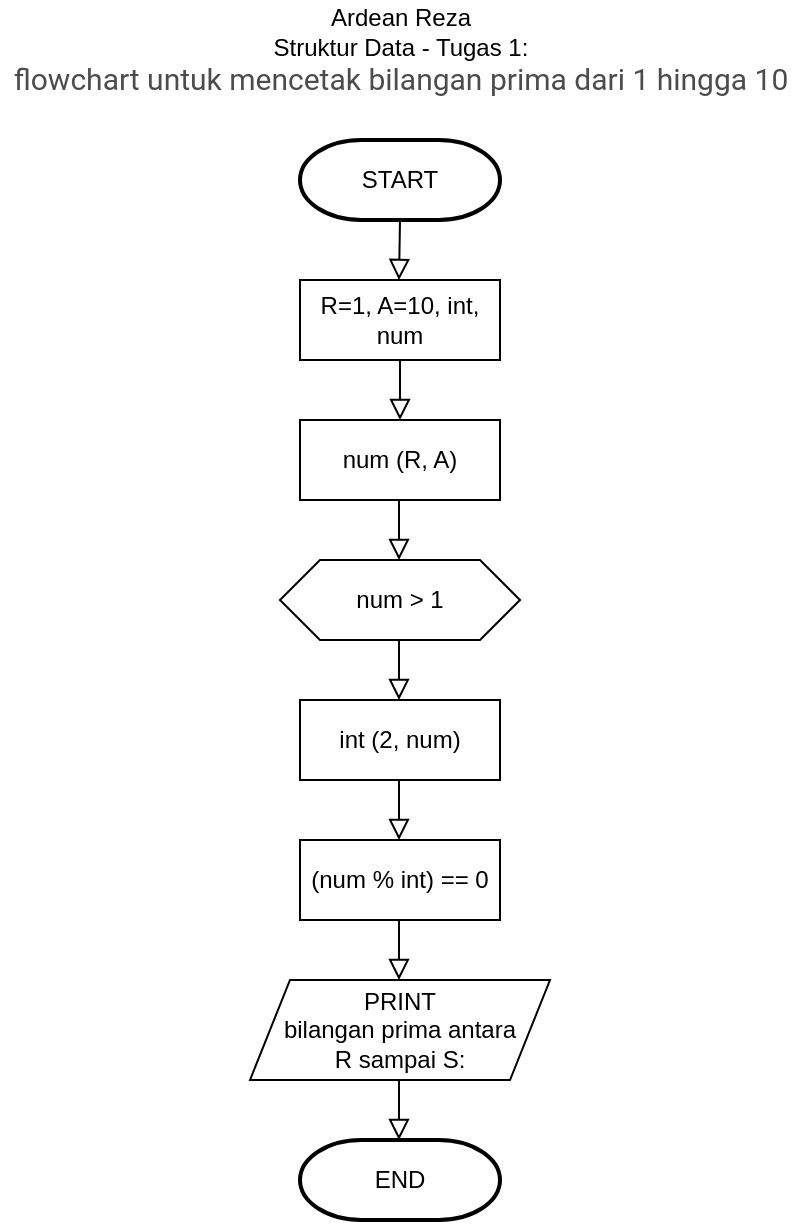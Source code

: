 <mxfile version="14.4.7" type="github">
  <diagram id="C5RBs43oDa-KdzZeNtuy" name="Page-1">
    <mxGraphModel dx="1501" dy="676" grid="1" gridSize="10" guides="1" tooltips="1" connect="1" arrows="1" fold="1" page="1" pageScale="1" pageWidth="827" pageHeight="1169" math="0" shadow="0">
      <root>
        <mxCell id="WIyWlLk6GJQsqaUBKTNV-0" />
        <mxCell id="WIyWlLk6GJQsqaUBKTNV-1" parent="WIyWlLk6GJQsqaUBKTNV-0" />
        <mxCell id="WIyWlLk6GJQsqaUBKTNV-2" value="" style="rounded=0;html=1;jettySize=auto;orthogonalLoop=1;fontSize=11;endArrow=block;endFill=0;endSize=8;strokeWidth=1;shadow=0;labelBackgroundColor=none;edgeStyle=orthogonalEdgeStyle;entryX=0.5;entryY=0;entryDx=0;entryDy=0;" parent="WIyWlLk6GJQsqaUBKTNV-1" edge="1">
          <mxGeometry relative="1" as="geometry">
            <mxPoint x="365" y="270" as="sourcePoint" />
            <mxPoint x="365" y="300" as="targetPoint" />
          </mxGeometry>
        </mxCell>
        <mxCell id="0jBDoSQV3ATti1A9h-6B-1" value="" style="rounded=0;html=1;jettySize=auto;orthogonalLoop=1;fontSize=11;endArrow=block;endFill=0;endSize=8;strokeWidth=1;shadow=0;labelBackgroundColor=none;edgeStyle=orthogonalEdgeStyle;exitX=0.5;exitY=1;exitDx=0;exitDy=0;exitPerimeter=0;" edge="1" parent="WIyWlLk6GJQsqaUBKTNV-1" source="0jBDoSQV3ATti1A9h-6B-15">
          <mxGeometry relative="1" as="geometry">
            <mxPoint x="365" y="180" as="sourcePoint" />
            <mxPoint x="364.5" y="230" as="targetPoint" />
          </mxGeometry>
        </mxCell>
        <mxCell id="0jBDoSQV3ATti1A9h-6B-3" value="R=1, A=10, int, num" style="rounded=0;whiteSpace=wrap;html=1;" vertex="1" parent="WIyWlLk6GJQsqaUBKTNV-1">
          <mxGeometry x="315" y="230" width="100" height="40" as="geometry" />
        </mxCell>
        <mxCell id="0jBDoSQV3ATti1A9h-6B-5" value="PRINT&lt;br&gt;bilangan prima antara&lt;br&gt;R sampai S:" style="shape=parallelogram;perimeter=parallelogramPerimeter;whiteSpace=wrap;html=1;fixedSize=1;" vertex="1" parent="WIyWlLk6GJQsqaUBKTNV-1">
          <mxGeometry x="290" y="580" width="150" height="50" as="geometry" />
        </mxCell>
        <mxCell id="0jBDoSQV3ATti1A9h-6B-6" value="num &amp;gt; 1" style="shape=hexagon;perimeter=hexagonPerimeter2;whiteSpace=wrap;html=1;fixedSize=1;" vertex="1" parent="WIyWlLk6GJQsqaUBKTNV-1">
          <mxGeometry x="305" y="370" width="120" height="40" as="geometry" />
        </mxCell>
        <mxCell id="0jBDoSQV3ATti1A9h-6B-8" value="int (2, num)" style="rounded=0;whiteSpace=wrap;html=1;" vertex="1" parent="WIyWlLk6GJQsqaUBKTNV-1">
          <mxGeometry x="315" y="440" width="100" height="40" as="geometry" />
        </mxCell>
        <mxCell id="0jBDoSQV3ATti1A9h-6B-15" value="START" style="strokeWidth=2;html=1;shape=mxgraph.flowchart.terminator;whiteSpace=wrap;" vertex="1" parent="WIyWlLk6GJQsqaUBKTNV-1">
          <mxGeometry x="315" y="160" width="100" height="40" as="geometry" />
        </mxCell>
        <mxCell id="0jBDoSQV3ATti1A9h-6B-18" value="END" style="strokeWidth=2;html=1;shape=mxgraph.flowchart.terminator;whiteSpace=wrap;" vertex="1" parent="WIyWlLk6GJQsqaUBKTNV-1">
          <mxGeometry x="315" y="660" width="100" height="40" as="geometry" />
        </mxCell>
        <mxCell id="0jBDoSQV3ATti1A9h-6B-30" value="(num % int) == 0" style="rounded=0;whiteSpace=wrap;html=1;" vertex="1" parent="WIyWlLk6GJQsqaUBKTNV-1">
          <mxGeometry x="315" y="510" width="100" height="40" as="geometry" />
        </mxCell>
        <mxCell id="0jBDoSQV3ATti1A9h-6B-31" value="num (R, A)" style="rounded=0;whiteSpace=wrap;html=1;" vertex="1" parent="WIyWlLk6GJQsqaUBKTNV-1">
          <mxGeometry x="315" y="300" width="100" height="40" as="geometry" />
        </mxCell>
        <mxCell id="0jBDoSQV3ATti1A9h-6B-32" value="" style="rounded=0;html=1;jettySize=auto;orthogonalLoop=1;fontSize=11;endArrow=block;endFill=0;endSize=8;strokeWidth=1;shadow=0;labelBackgroundColor=none;edgeStyle=orthogonalEdgeStyle;entryX=0.5;entryY=0;entryDx=0;entryDy=0;" edge="1" parent="WIyWlLk6GJQsqaUBKTNV-1">
          <mxGeometry relative="1" as="geometry">
            <mxPoint x="364.5" y="340" as="sourcePoint" />
            <mxPoint x="364.5" y="370" as="targetPoint" />
          </mxGeometry>
        </mxCell>
        <mxCell id="0jBDoSQV3ATti1A9h-6B-33" value="" style="rounded=0;html=1;jettySize=auto;orthogonalLoop=1;fontSize=11;endArrow=block;endFill=0;endSize=8;strokeWidth=1;shadow=0;labelBackgroundColor=none;edgeStyle=orthogonalEdgeStyle;entryX=0.5;entryY=0;entryDx=0;entryDy=0;" edge="1" parent="WIyWlLk6GJQsqaUBKTNV-1">
          <mxGeometry relative="1" as="geometry">
            <mxPoint x="364.5" y="550" as="sourcePoint" />
            <mxPoint x="364.5" y="580" as="targetPoint" />
          </mxGeometry>
        </mxCell>
        <mxCell id="0jBDoSQV3ATti1A9h-6B-34" value="" style="rounded=0;html=1;jettySize=auto;orthogonalLoop=1;fontSize=11;endArrow=block;endFill=0;endSize=8;strokeWidth=1;shadow=0;labelBackgroundColor=none;edgeStyle=orthogonalEdgeStyle;entryX=0.5;entryY=0;entryDx=0;entryDy=0;" edge="1" parent="WIyWlLk6GJQsqaUBKTNV-1">
          <mxGeometry relative="1" as="geometry">
            <mxPoint x="364.5" y="480" as="sourcePoint" />
            <mxPoint x="364.5" y="510" as="targetPoint" />
          </mxGeometry>
        </mxCell>
        <mxCell id="0jBDoSQV3ATti1A9h-6B-35" value="" style="rounded=0;html=1;jettySize=auto;orthogonalLoop=1;fontSize=11;endArrow=block;endFill=0;endSize=8;strokeWidth=1;shadow=0;labelBackgroundColor=none;edgeStyle=orthogonalEdgeStyle;entryX=0.5;entryY=0;entryDx=0;entryDy=0;" edge="1" parent="WIyWlLk6GJQsqaUBKTNV-1">
          <mxGeometry relative="1" as="geometry">
            <mxPoint x="364.5" y="410" as="sourcePoint" />
            <mxPoint x="364.5" y="440" as="targetPoint" />
          </mxGeometry>
        </mxCell>
        <mxCell id="0jBDoSQV3ATti1A9h-6B-38" value="" style="rounded=0;html=1;jettySize=auto;orthogonalLoop=1;fontSize=11;endArrow=block;endFill=0;endSize=8;strokeWidth=1;shadow=0;labelBackgroundColor=none;edgeStyle=orthogonalEdgeStyle;entryX=0.5;entryY=0;entryDx=0;entryDy=0;" edge="1" parent="WIyWlLk6GJQsqaUBKTNV-1">
          <mxGeometry relative="1" as="geometry">
            <mxPoint x="364.5" y="630" as="sourcePoint" />
            <mxPoint x="364.5" y="660" as="targetPoint" />
          </mxGeometry>
        </mxCell>
        <mxCell id="0jBDoSQV3ATti1A9h-6B-39" value="Ardean Reza&lt;br&gt;Struktur Data - Tugas 1:&lt;br&gt;&lt;span style=&quot;color: rgb(76 , 76 , 76) ; font-family: &amp;#34;roboto&amp;#34; , sans-serif ; font-size: 15px ; text-align: left ; background-color: rgb(255 , 255 , 255)&quot;&gt;flowchart untuk mencetak bilangan prima dari 1 hingga 10&lt;/span&gt;" style="text;html=1;align=center;verticalAlign=middle;resizable=0;points=[];autosize=1;" vertex="1" parent="WIyWlLk6GJQsqaUBKTNV-1">
          <mxGeometry x="165" y="90" width="400" height="50" as="geometry" />
        </mxCell>
      </root>
    </mxGraphModel>
  </diagram>
</mxfile>
